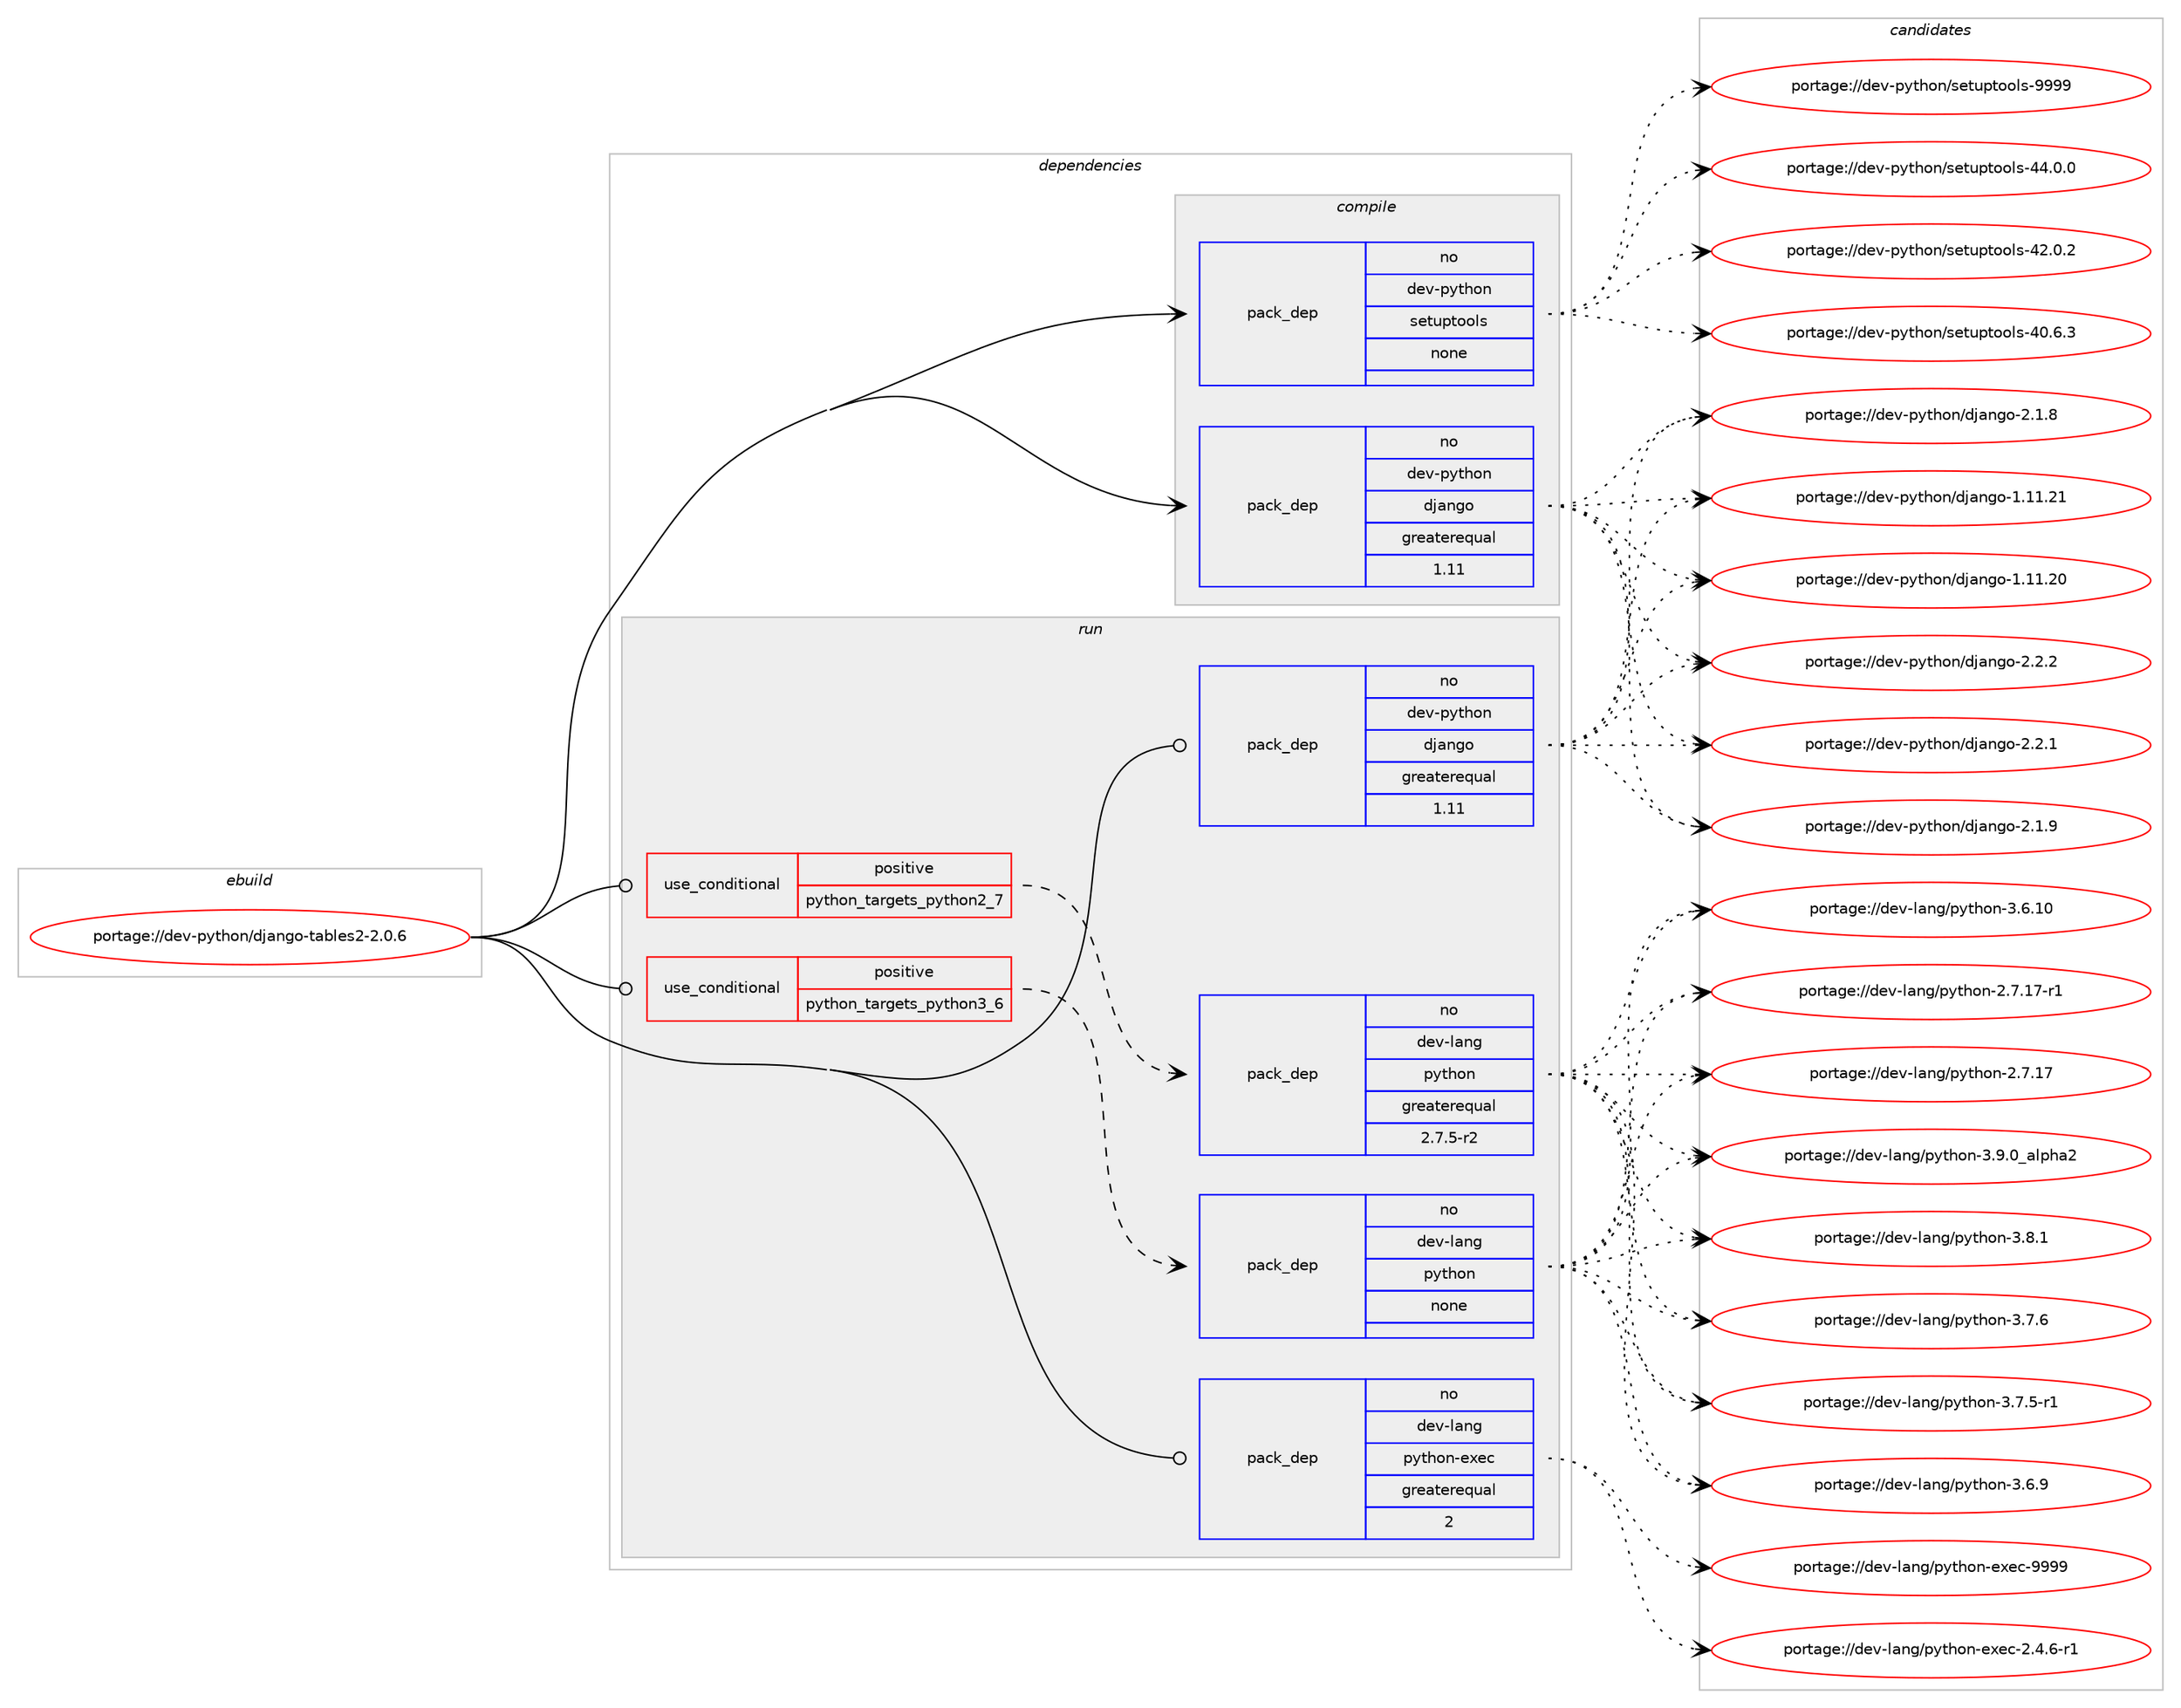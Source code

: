 digraph prolog {

# *************
# Graph options
# *************

newrank=true;
concentrate=true;
compound=true;
graph [rankdir=LR,fontname=Helvetica,fontsize=10,ranksep=1.5];#, ranksep=2.5, nodesep=0.2];
edge  [arrowhead=vee];
node  [fontname=Helvetica,fontsize=10];

# **********
# The ebuild
# **********

subgraph cluster_leftcol {
color=gray;
label=<<i>ebuild</i>>;
id [label="portage://dev-python/django-tables2-2.0.6", color=red, width=4, href="../dev-python/django-tables2-2.0.6.svg"];
}

# ****************
# The dependencies
# ****************

subgraph cluster_midcol {
color=gray;
label=<<i>dependencies</i>>;
subgraph cluster_compile {
fillcolor="#eeeeee";
style=filled;
label=<<i>compile</i>>;
subgraph pack342075 {
dependency463811 [label=<<TABLE BORDER="0" CELLBORDER="1" CELLSPACING="0" CELLPADDING="4" WIDTH="220"><TR><TD ROWSPAN="6" CELLPADDING="30">pack_dep</TD></TR><TR><TD WIDTH="110">no</TD></TR><TR><TD>dev-python</TD></TR><TR><TD>django</TD></TR><TR><TD>greaterequal</TD></TR><TR><TD>1.11</TD></TR></TABLE>>, shape=none, color=blue];
}
id:e -> dependency463811:w [weight=20,style="solid",arrowhead="vee"];
subgraph pack342076 {
dependency463812 [label=<<TABLE BORDER="0" CELLBORDER="1" CELLSPACING="0" CELLPADDING="4" WIDTH="220"><TR><TD ROWSPAN="6" CELLPADDING="30">pack_dep</TD></TR><TR><TD WIDTH="110">no</TD></TR><TR><TD>dev-python</TD></TR><TR><TD>setuptools</TD></TR><TR><TD>none</TD></TR><TR><TD></TD></TR></TABLE>>, shape=none, color=blue];
}
id:e -> dependency463812:w [weight=20,style="solid",arrowhead="vee"];
}
subgraph cluster_compileandrun {
fillcolor="#eeeeee";
style=filled;
label=<<i>compile and run</i>>;
}
subgraph cluster_run {
fillcolor="#eeeeee";
style=filled;
label=<<i>run</i>>;
subgraph cond116743 {
dependency463813 [label=<<TABLE BORDER="0" CELLBORDER="1" CELLSPACING="0" CELLPADDING="4"><TR><TD ROWSPAN="3" CELLPADDING="10">use_conditional</TD></TR><TR><TD>positive</TD></TR><TR><TD>python_targets_python2_7</TD></TR></TABLE>>, shape=none, color=red];
subgraph pack342077 {
dependency463814 [label=<<TABLE BORDER="0" CELLBORDER="1" CELLSPACING="0" CELLPADDING="4" WIDTH="220"><TR><TD ROWSPAN="6" CELLPADDING="30">pack_dep</TD></TR><TR><TD WIDTH="110">no</TD></TR><TR><TD>dev-lang</TD></TR><TR><TD>python</TD></TR><TR><TD>greaterequal</TD></TR><TR><TD>2.7.5-r2</TD></TR></TABLE>>, shape=none, color=blue];
}
dependency463813:e -> dependency463814:w [weight=20,style="dashed",arrowhead="vee"];
}
id:e -> dependency463813:w [weight=20,style="solid",arrowhead="odot"];
subgraph cond116744 {
dependency463815 [label=<<TABLE BORDER="0" CELLBORDER="1" CELLSPACING="0" CELLPADDING="4"><TR><TD ROWSPAN="3" CELLPADDING="10">use_conditional</TD></TR><TR><TD>positive</TD></TR><TR><TD>python_targets_python3_6</TD></TR></TABLE>>, shape=none, color=red];
subgraph pack342078 {
dependency463816 [label=<<TABLE BORDER="0" CELLBORDER="1" CELLSPACING="0" CELLPADDING="4" WIDTH="220"><TR><TD ROWSPAN="6" CELLPADDING="30">pack_dep</TD></TR><TR><TD WIDTH="110">no</TD></TR><TR><TD>dev-lang</TD></TR><TR><TD>python</TD></TR><TR><TD>none</TD></TR><TR><TD></TD></TR></TABLE>>, shape=none, color=blue];
}
dependency463815:e -> dependency463816:w [weight=20,style="dashed",arrowhead="vee"];
}
id:e -> dependency463815:w [weight=20,style="solid",arrowhead="odot"];
subgraph pack342079 {
dependency463817 [label=<<TABLE BORDER="0" CELLBORDER="1" CELLSPACING="0" CELLPADDING="4" WIDTH="220"><TR><TD ROWSPAN="6" CELLPADDING="30">pack_dep</TD></TR><TR><TD WIDTH="110">no</TD></TR><TR><TD>dev-lang</TD></TR><TR><TD>python-exec</TD></TR><TR><TD>greaterequal</TD></TR><TR><TD>2</TD></TR></TABLE>>, shape=none, color=blue];
}
id:e -> dependency463817:w [weight=20,style="solid",arrowhead="odot"];
subgraph pack342080 {
dependency463818 [label=<<TABLE BORDER="0" CELLBORDER="1" CELLSPACING="0" CELLPADDING="4" WIDTH="220"><TR><TD ROWSPAN="6" CELLPADDING="30">pack_dep</TD></TR><TR><TD WIDTH="110">no</TD></TR><TR><TD>dev-python</TD></TR><TR><TD>django</TD></TR><TR><TD>greaterequal</TD></TR><TR><TD>1.11</TD></TR></TABLE>>, shape=none, color=blue];
}
id:e -> dependency463818:w [weight=20,style="solid",arrowhead="odot"];
}
}

# **************
# The candidates
# **************

subgraph cluster_choices {
rank=same;
color=gray;
label=<<i>candidates</i>>;

subgraph choice342075 {
color=black;
nodesep=1;
choice100101118451121211161041111104710010697110103111455046504650 [label="portage://dev-python/django-2.2.2", color=red, width=4,href="../dev-python/django-2.2.2.svg"];
choice100101118451121211161041111104710010697110103111455046504649 [label="portage://dev-python/django-2.2.1", color=red, width=4,href="../dev-python/django-2.2.1.svg"];
choice100101118451121211161041111104710010697110103111455046494657 [label="portage://dev-python/django-2.1.9", color=red, width=4,href="../dev-python/django-2.1.9.svg"];
choice100101118451121211161041111104710010697110103111455046494656 [label="portage://dev-python/django-2.1.8", color=red, width=4,href="../dev-python/django-2.1.8.svg"];
choice1001011184511212111610411111047100106971101031114549464949465049 [label="portage://dev-python/django-1.11.21", color=red, width=4,href="../dev-python/django-1.11.21.svg"];
choice1001011184511212111610411111047100106971101031114549464949465048 [label="portage://dev-python/django-1.11.20", color=red, width=4,href="../dev-python/django-1.11.20.svg"];
dependency463811:e -> choice100101118451121211161041111104710010697110103111455046504650:w [style=dotted,weight="100"];
dependency463811:e -> choice100101118451121211161041111104710010697110103111455046504649:w [style=dotted,weight="100"];
dependency463811:e -> choice100101118451121211161041111104710010697110103111455046494657:w [style=dotted,weight="100"];
dependency463811:e -> choice100101118451121211161041111104710010697110103111455046494656:w [style=dotted,weight="100"];
dependency463811:e -> choice1001011184511212111610411111047100106971101031114549464949465049:w [style=dotted,weight="100"];
dependency463811:e -> choice1001011184511212111610411111047100106971101031114549464949465048:w [style=dotted,weight="100"];
}
subgraph choice342076 {
color=black;
nodesep=1;
choice10010111845112121116104111110471151011161171121161111111081154557575757 [label="portage://dev-python/setuptools-9999", color=red, width=4,href="../dev-python/setuptools-9999.svg"];
choice100101118451121211161041111104711510111611711211611111110811545525246484648 [label="portage://dev-python/setuptools-44.0.0", color=red, width=4,href="../dev-python/setuptools-44.0.0.svg"];
choice100101118451121211161041111104711510111611711211611111110811545525046484650 [label="portage://dev-python/setuptools-42.0.2", color=red, width=4,href="../dev-python/setuptools-42.0.2.svg"];
choice100101118451121211161041111104711510111611711211611111110811545524846544651 [label="portage://dev-python/setuptools-40.6.3", color=red, width=4,href="../dev-python/setuptools-40.6.3.svg"];
dependency463812:e -> choice10010111845112121116104111110471151011161171121161111111081154557575757:w [style=dotted,weight="100"];
dependency463812:e -> choice100101118451121211161041111104711510111611711211611111110811545525246484648:w [style=dotted,weight="100"];
dependency463812:e -> choice100101118451121211161041111104711510111611711211611111110811545525046484650:w [style=dotted,weight="100"];
dependency463812:e -> choice100101118451121211161041111104711510111611711211611111110811545524846544651:w [style=dotted,weight="100"];
}
subgraph choice342077 {
color=black;
nodesep=1;
choice10010111845108971101034711212111610411111045514657464895971081121049750 [label="portage://dev-lang/python-3.9.0_alpha2", color=red, width=4,href="../dev-lang/python-3.9.0_alpha2.svg"];
choice100101118451089711010347112121116104111110455146564649 [label="portage://dev-lang/python-3.8.1", color=red, width=4,href="../dev-lang/python-3.8.1.svg"];
choice100101118451089711010347112121116104111110455146554654 [label="portage://dev-lang/python-3.7.6", color=red, width=4,href="../dev-lang/python-3.7.6.svg"];
choice1001011184510897110103471121211161041111104551465546534511449 [label="portage://dev-lang/python-3.7.5-r1", color=red, width=4,href="../dev-lang/python-3.7.5-r1.svg"];
choice100101118451089711010347112121116104111110455146544657 [label="portage://dev-lang/python-3.6.9", color=red, width=4,href="../dev-lang/python-3.6.9.svg"];
choice10010111845108971101034711212111610411111045514654464948 [label="portage://dev-lang/python-3.6.10", color=red, width=4,href="../dev-lang/python-3.6.10.svg"];
choice100101118451089711010347112121116104111110455046554649554511449 [label="portage://dev-lang/python-2.7.17-r1", color=red, width=4,href="../dev-lang/python-2.7.17-r1.svg"];
choice10010111845108971101034711212111610411111045504655464955 [label="portage://dev-lang/python-2.7.17", color=red, width=4,href="../dev-lang/python-2.7.17.svg"];
dependency463814:e -> choice10010111845108971101034711212111610411111045514657464895971081121049750:w [style=dotted,weight="100"];
dependency463814:e -> choice100101118451089711010347112121116104111110455146564649:w [style=dotted,weight="100"];
dependency463814:e -> choice100101118451089711010347112121116104111110455146554654:w [style=dotted,weight="100"];
dependency463814:e -> choice1001011184510897110103471121211161041111104551465546534511449:w [style=dotted,weight="100"];
dependency463814:e -> choice100101118451089711010347112121116104111110455146544657:w [style=dotted,weight="100"];
dependency463814:e -> choice10010111845108971101034711212111610411111045514654464948:w [style=dotted,weight="100"];
dependency463814:e -> choice100101118451089711010347112121116104111110455046554649554511449:w [style=dotted,weight="100"];
dependency463814:e -> choice10010111845108971101034711212111610411111045504655464955:w [style=dotted,weight="100"];
}
subgraph choice342078 {
color=black;
nodesep=1;
choice10010111845108971101034711212111610411111045514657464895971081121049750 [label="portage://dev-lang/python-3.9.0_alpha2", color=red, width=4,href="../dev-lang/python-3.9.0_alpha2.svg"];
choice100101118451089711010347112121116104111110455146564649 [label="portage://dev-lang/python-3.8.1", color=red, width=4,href="../dev-lang/python-3.8.1.svg"];
choice100101118451089711010347112121116104111110455146554654 [label="portage://dev-lang/python-3.7.6", color=red, width=4,href="../dev-lang/python-3.7.6.svg"];
choice1001011184510897110103471121211161041111104551465546534511449 [label="portage://dev-lang/python-3.7.5-r1", color=red, width=4,href="../dev-lang/python-3.7.5-r1.svg"];
choice100101118451089711010347112121116104111110455146544657 [label="portage://dev-lang/python-3.6.9", color=red, width=4,href="../dev-lang/python-3.6.9.svg"];
choice10010111845108971101034711212111610411111045514654464948 [label="portage://dev-lang/python-3.6.10", color=red, width=4,href="../dev-lang/python-3.6.10.svg"];
choice100101118451089711010347112121116104111110455046554649554511449 [label="portage://dev-lang/python-2.7.17-r1", color=red, width=4,href="../dev-lang/python-2.7.17-r1.svg"];
choice10010111845108971101034711212111610411111045504655464955 [label="portage://dev-lang/python-2.7.17", color=red, width=4,href="../dev-lang/python-2.7.17.svg"];
dependency463816:e -> choice10010111845108971101034711212111610411111045514657464895971081121049750:w [style=dotted,weight="100"];
dependency463816:e -> choice100101118451089711010347112121116104111110455146564649:w [style=dotted,weight="100"];
dependency463816:e -> choice100101118451089711010347112121116104111110455146554654:w [style=dotted,weight="100"];
dependency463816:e -> choice1001011184510897110103471121211161041111104551465546534511449:w [style=dotted,weight="100"];
dependency463816:e -> choice100101118451089711010347112121116104111110455146544657:w [style=dotted,weight="100"];
dependency463816:e -> choice10010111845108971101034711212111610411111045514654464948:w [style=dotted,weight="100"];
dependency463816:e -> choice100101118451089711010347112121116104111110455046554649554511449:w [style=dotted,weight="100"];
dependency463816:e -> choice10010111845108971101034711212111610411111045504655464955:w [style=dotted,weight="100"];
}
subgraph choice342079 {
color=black;
nodesep=1;
choice10010111845108971101034711212111610411111045101120101994557575757 [label="portage://dev-lang/python-exec-9999", color=red, width=4,href="../dev-lang/python-exec-9999.svg"];
choice10010111845108971101034711212111610411111045101120101994550465246544511449 [label="portage://dev-lang/python-exec-2.4.6-r1", color=red, width=4,href="../dev-lang/python-exec-2.4.6-r1.svg"];
dependency463817:e -> choice10010111845108971101034711212111610411111045101120101994557575757:w [style=dotted,weight="100"];
dependency463817:e -> choice10010111845108971101034711212111610411111045101120101994550465246544511449:w [style=dotted,weight="100"];
}
subgraph choice342080 {
color=black;
nodesep=1;
choice100101118451121211161041111104710010697110103111455046504650 [label="portage://dev-python/django-2.2.2", color=red, width=4,href="../dev-python/django-2.2.2.svg"];
choice100101118451121211161041111104710010697110103111455046504649 [label="portage://dev-python/django-2.2.1", color=red, width=4,href="../dev-python/django-2.2.1.svg"];
choice100101118451121211161041111104710010697110103111455046494657 [label="portage://dev-python/django-2.1.9", color=red, width=4,href="../dev-python/django-2.1.9.svg"];
choice100101118451121211161041111104710010697110103111455046494656 [label="portage://dev-python/django-2.1.8", color=red, width=4,href="../dev-python/django-2.1.8.svg"];
choice1001011184511212111610411111047100106971101031114549464949465049 [label="portage://dev-python/django-1.11.21", color=red, width=4,href="../dev-python/django-1.11.21.svg"];
choice1001011184511212111610411111047100106971101031114549464949465048 [label="portage://dev-python/django-1.11.20", color=red, width=4,href="../dev-python/django-1.11.20.svg"];
dependency463818:e -> choice100101118451121211161041111104710010697110103111455046504650:w [style=dotted,weight="100"];
dependency463818:e -> choice100101118451121211161041111104710010697110103111455046504649:w [style=dotted,weight="100"];
dependency463818:e -> choice100101118451121211161041111104710010697110103111455046494657:w [style=dotted,weight="100"];
dependency463818:e -> choice100101118451121211161041111104710010697110103111455046494656:w [style=dotted,weight="100"];
dependency463818:e -> choice1001011184511212111610411111047100106971101031114549464949465049:w [style=dotted,weight="100"];
dependency463818:e -> choice1001011184511212111610411111047100106971101031114549464949465048:w [style=dotted,weight="100"];
}
}

}
